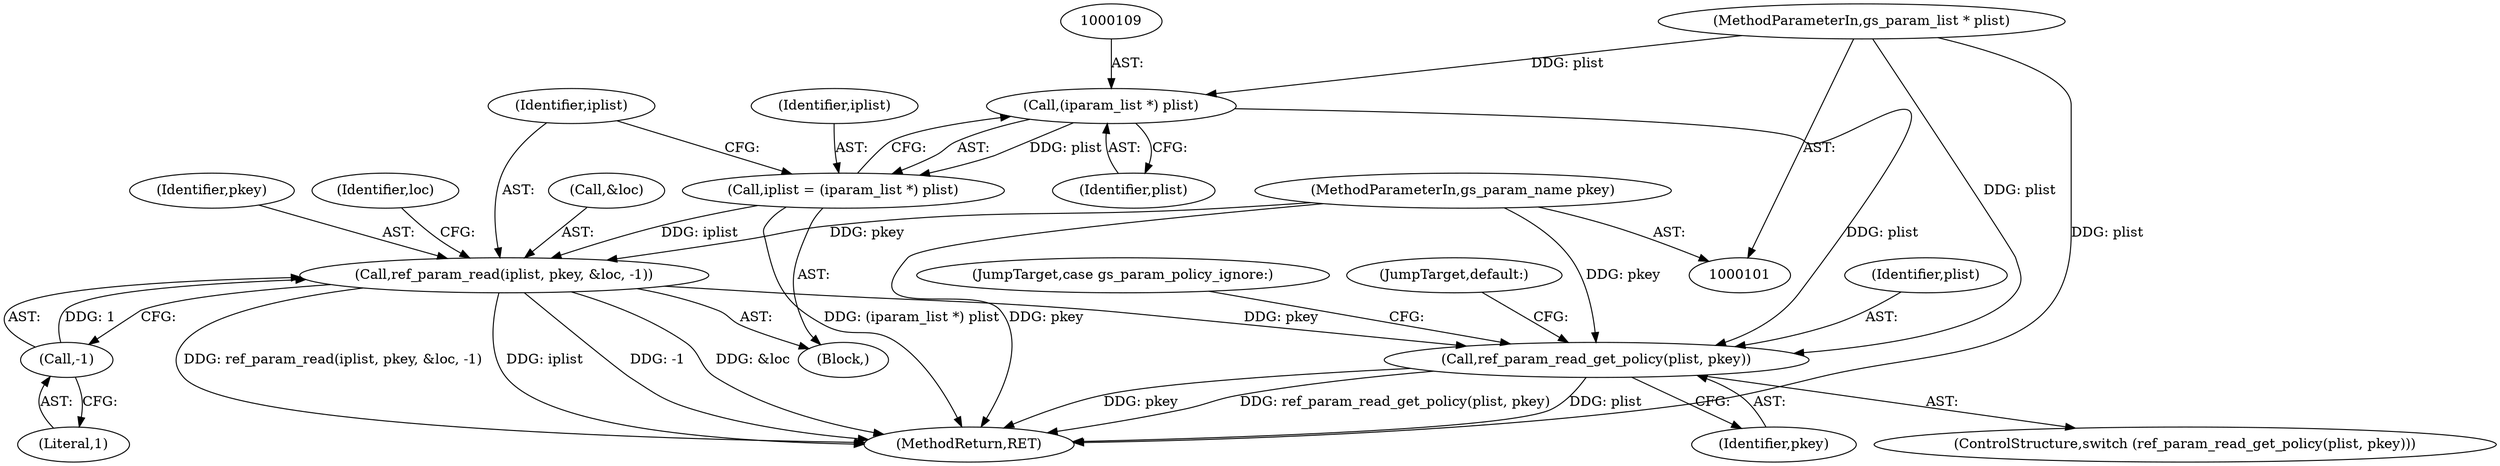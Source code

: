 digraph "1_ghostscript_c3476dde7743761a4e1d39a631716199b696b880_0@API" {
"1000126" [label="(Call,ref_param_read_get_policy(plist, pkey))"];
"1000108" [label="(Call,(iparam_list *) plist)"];
"1000102" [label="(MethodParameterIn,gs_param_list * plist)"];
"1000112" [label="(Call,ref_param_read(iplist, pkey, &loc, -1))"];
"1000106" [label="(Call,iplist = (iparam_list *) plist)"];
"1000103" [label="(MethodParameterIn,gs_param_name pkey)"];
"1000117" [label="(Call,-1)"];
"1000114" [label="(Identifier,pkey)"];
"1000128" [label="(Identifier,pkey)"];
"1000118" [label="(Literal,1)"];
"1000125" [label="(ControlStructure,switch (ref_param_read_get_policy(plist, pkey)))"];
"1000115" [label="(Call,&loc)"];
"1000110" [label="(Identifier,plist)"];
"1000105" [label="(Block,)"];
"1000138" [label="(MethodReturn,RET)"];
"1000108" [label="(Call,(iparam_list *) plist)"];
"1000127" [label="(Identifier,plist)"];
"1000126" [label="(Call,ref_param_read_get_policy(plist, pkey))"];
"1000130" [label="(JumpTarget,case gs_param_policy_ignore:)"];
"1000117" [label="(Call,-1)"];
"1000107" [label="(Identifier,iplist)"];
"1000135" [label="(JumpTarget,default:)"];
"1000103" [label="(MethodParameterIn,gs_param_name pkey)"];
"1000106" [label="(Call,iplist = (iparam_list *) plist)"];
"1000112" [label="(Call,ref_param_read(iplist, pkey, &loc, -1))"];
"1000102" [label="(MethodParameterIn,gs_param_list * plist)"];
"1000113" [label="(Identifier,iplist)"];
"1000122" [label="(Identifier,loc)"];
"1000126" -> "1000125"  [label="AST: "];
"1000126" -> "1000128"  [label="CFG: "];
"1000127" -> "1000126"  [label="AST: "];
"1000128" -> "1000126"  [label="AST: "];
"1000130" -> "1000126"  [label="CFG: "];
"1000135" -> "1000126"  [label="CFG: "];
"1000126" -> "1000138"  [label="DDG: ref_param_read_get_policy(plist, pkey)"];
"1000126" -> "1000138"  [label="DDG: plist"];
"1000126" -> "1000138"  [label="DDG: pkey"];
"1000108" -> "1000126"  [label="DDG: plist"];
"1000102" -> "1000126"  [label="DDG: plist"];
"1000112" -> "1000126"  [label="DDG: pkey"];
"1000103" -> "1000126"  [label="DDG: pkey"];
"1000108" -> "1000106"  [label="AST: "];
"1000108" -> "1000110"  [label="CFG: "];
"1000109" -> "1000108"  [label="AST: "];
"1000110" -> "1000108"  [label="AST: "];
"1000106" -> "1000108"  [label="CFG: "];
"1000108" -> "1000106"  [label="DDG: plist"];
"1000102" -> "1000108"  [label="DDG: plist"];
"1000102" -> "1000101"  [label="AST: "];
"1000102" -> "1000138"  [label="DDG: plist"];
"1000112" -> "1000105"  [label="AST: "];
"1000112" -> "1000117"  [label="CFG: "];
"1000113" -> "1000112"  [label="AST: "];
"1000114" -> "1000112"  [label="AST: "];
"1000115" -> "1000112"  [label="AST: "];
"1000117" -> "1000112"  [label="AST: "];
"1000122" -> "1000112"  [label="CFG: "];
"1000112" -> "1000138"  [label="DDG: -1"];
"1000112" -> "1000138"  [label="DDG: &loc"];
"1000112" -> "1000138"  [label="DDG: ref_param_read(iplist, pkey, &loc, -1)"];
"1000112" -> "1000138"  [label="DDG: iplist"];
"1000106" -> "1000112"  [label="DDG: iplist"];
"1000103" -> "1000112"  [label="DDG: pkey"];
"1000117" -> "1000112"  [label="DDG: 1"];
"1000106" -> "1000105"  [label="AST: "];
"1000107" -> "1000106"  [label="AST: "];
"1000113" -> "1000106"  [label="CFG: "];
"1000106" -> "1000138"  [label="DDG: (iparam_list *) plist"];
"1000103" -> "1000101"  [label="AST: "];
"1000103" -> "1000138"  [label="DDG: pkey"];
"1000117" -> "1000118"  [label="CFG: "];
"1000118" -> "1000117"  [label="AST: "];
}
